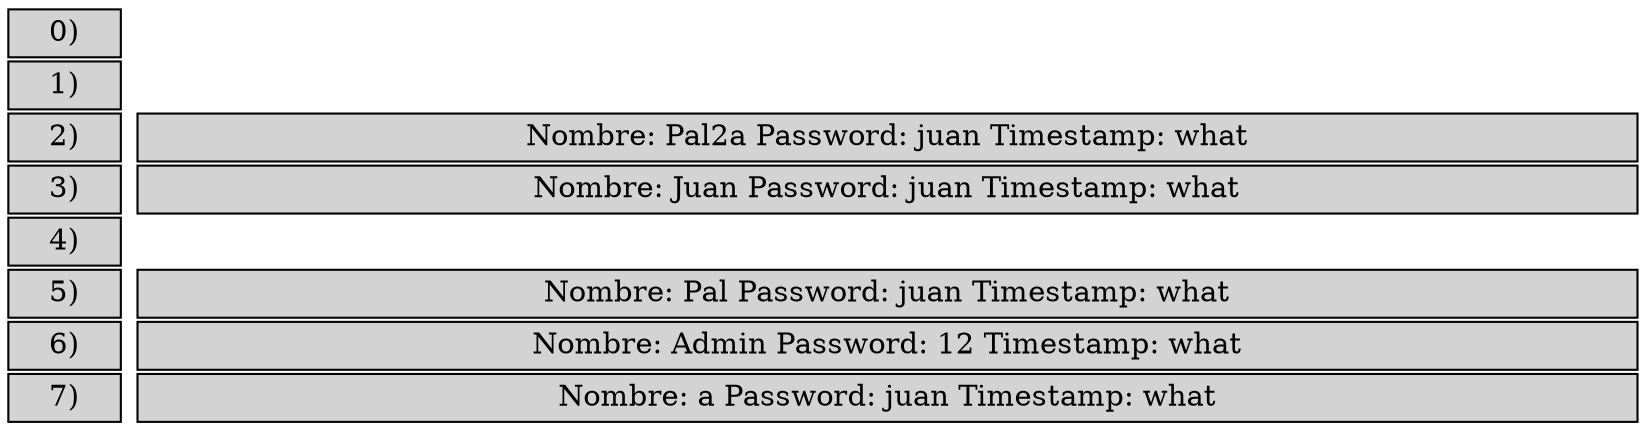 digraph G {
     rankdir = LR;
	graph[ranksep = "0.02"];
     node [shape=record,height=.1];
     node[style = "filled"];
     sep=0;
     nodesep=0
     indice7[label= "7)"];
     indice6[label= "6)"];
     indice5[label= "5)"];
     indice4[label= "4)"];
     indice3[label= "3)"];
     indice2[label= "2)"];
     indice1[label= "1)"];
     indice0[label= "0)"];
     node3[label = "{Nombre: Pal2a  Password: juan  Timestamp: what}" width = 10];
     indice2->node3 [style=invis];
     node4[label = "{Nombre: Juan  Password: juan  Timestamp: what}" width = 10];
     indice3->node4 [style=invis];
     node6[label = "{Nombre: Pal  Password: juan  Timestamp: what}" width = 10];
     indice5->node6 [style=invis];
     node7[label = "{Nombre: Admin  Password: 12  Timestamp: what}" width = 10];
     indice6->node7 [style=invis];
     node8[label = "{Nombre: a  Password: juan  Timestamp: what}" width = 10];
     indice7->node8 [style=invis];
}
